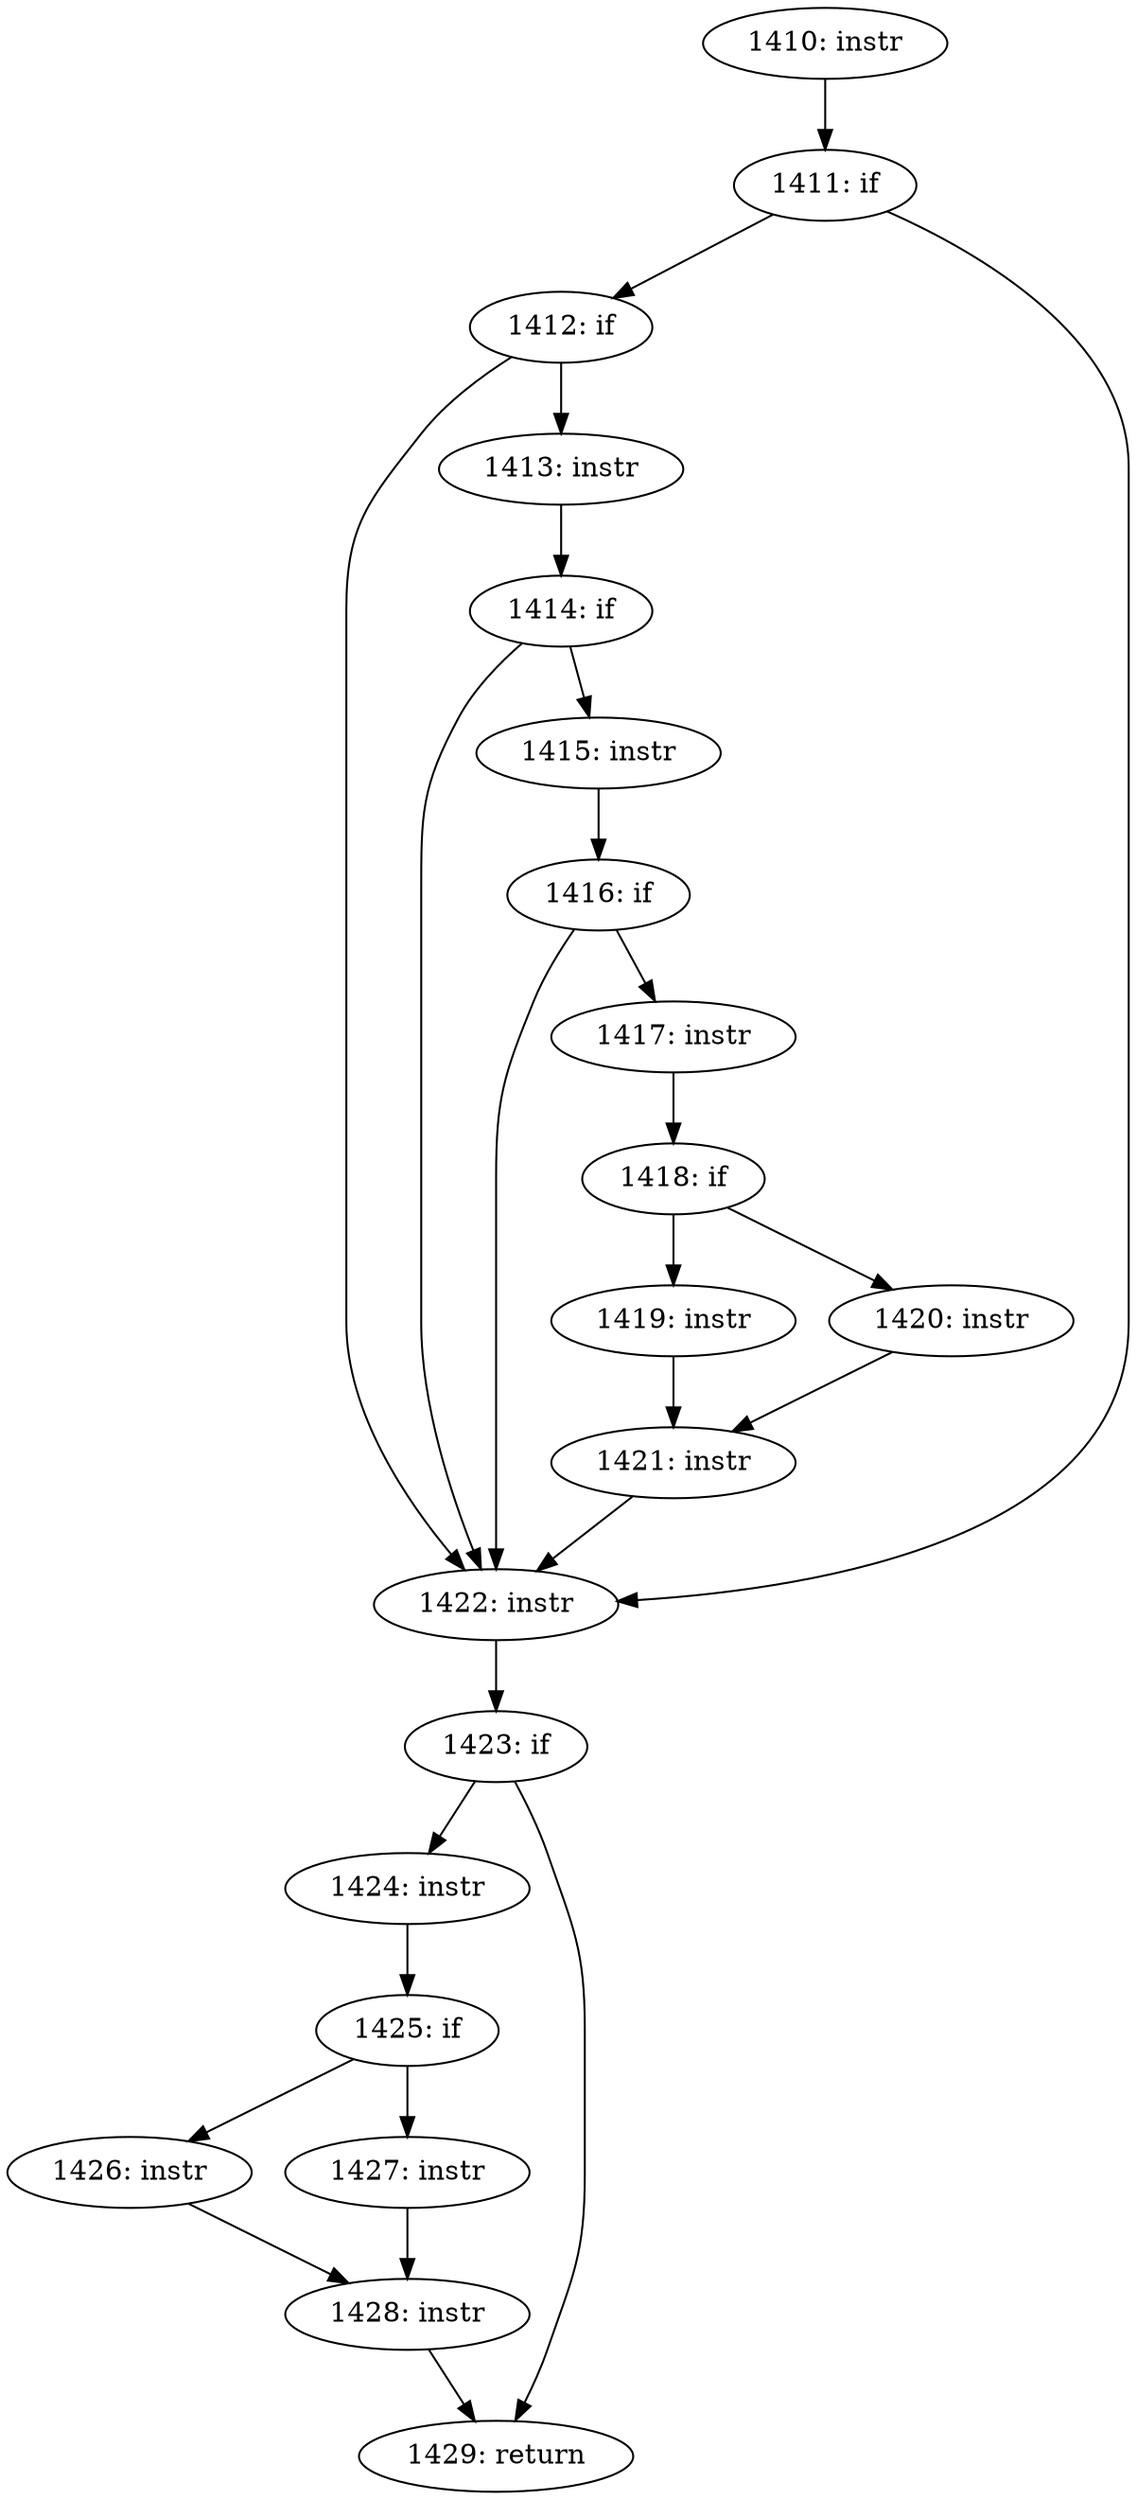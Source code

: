 digraph CFG_tcp_clamp_window {
1410 [label="1410: instr"]
	1410 -> 1411
1411 [label="1411: if"]
	1411 -> 1412
	1411 -> 1422
1412 [label="1412: if"]
	1412 -> 1413
	1412 -> 1422
1413 [label="1413: instr"]
	1413 -> 1414
1414 [label="1414: if"]
	1414 -> 1422
	1414 -> 1415
1415 [label="1415: instr"]
	1415 -> 1416
1416 [label="1416: if"]
	1416 -> 1417
	1416 -> 1422
1417 [label="1417: instr"]
	1417 -> 1418
1418 [label="1418: if"]
	1418 -> 1419
	1418 -> 1420
1419 [label="1419: instr"]
	1419 -> 1421
1420 [label="1420: instr"]
	1420 -> 1421
1421 [label="1421: instr"]
	1421 -> 1422
1422 [label="1422: instr"]
	1422 -> 1423
1423 [label="1423: if"]
	1423 -> 1424
	1423 -> 1429
1424 [label="1424: instr"]
	1424 -> 1425
1425 [label="1425: if"]
	1425 -> 1426
	1425 -> 1427
1426 [label="1426: instr"]
	1426 -> 1428
1427 [label="1427: instr"]
	1427 -> 1428
1428 [label="1428: instr"]
	1428 -> 1429
1429 [label="1429: return"]
	
}
